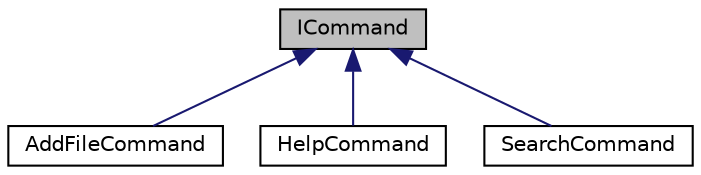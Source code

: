 digraph "ICommand"
{
  edge [fontname="Helvetica",fontsize="10",labelfontname="Helvetica",labelfontsize="10"];
  node [fontname="Helvetica",fontsize="10",shape=record];
  Node1 [label="ICommand",height=0.2,width=0.4,color="black", fillcolor="grey75", style="filled", fontcolor="black"];
  Node1 -> Node2 [dir="back",color="midnightblue",fontsize="10",style="solid",fontname="Helvetica"];
  Node2 [label="AddFileCommand",height=0.2,width=0.4,color="black", fillcolor="white", style="filled",URL="$classAddFileCommand.html",tooltip="Command used to adding a file to collection. "];
  Node1 -> Node3 [dir="back",color="midnightblue",fontsize="10",style="solid",fontname="Helvetica"];
  Node3 [label="HelpCommand",height=0.2,width=0.4,color="black", fillcolor="white", style="filled",URL="$classHelpCommand.html",tooltip="Command used to display help information. "];
  Node1 -> Node4 [dir="back",color="midnightblue",fontsize="10",style="solid",fontname="Helvetica"];
  Node4 [label="SearchCommand",height=0.2,width=0.4,color="black", fillcolor="white", style="filled",URL="$classSearchCommand.html",tooltip="Command used to search text in files from collection. "];
}
